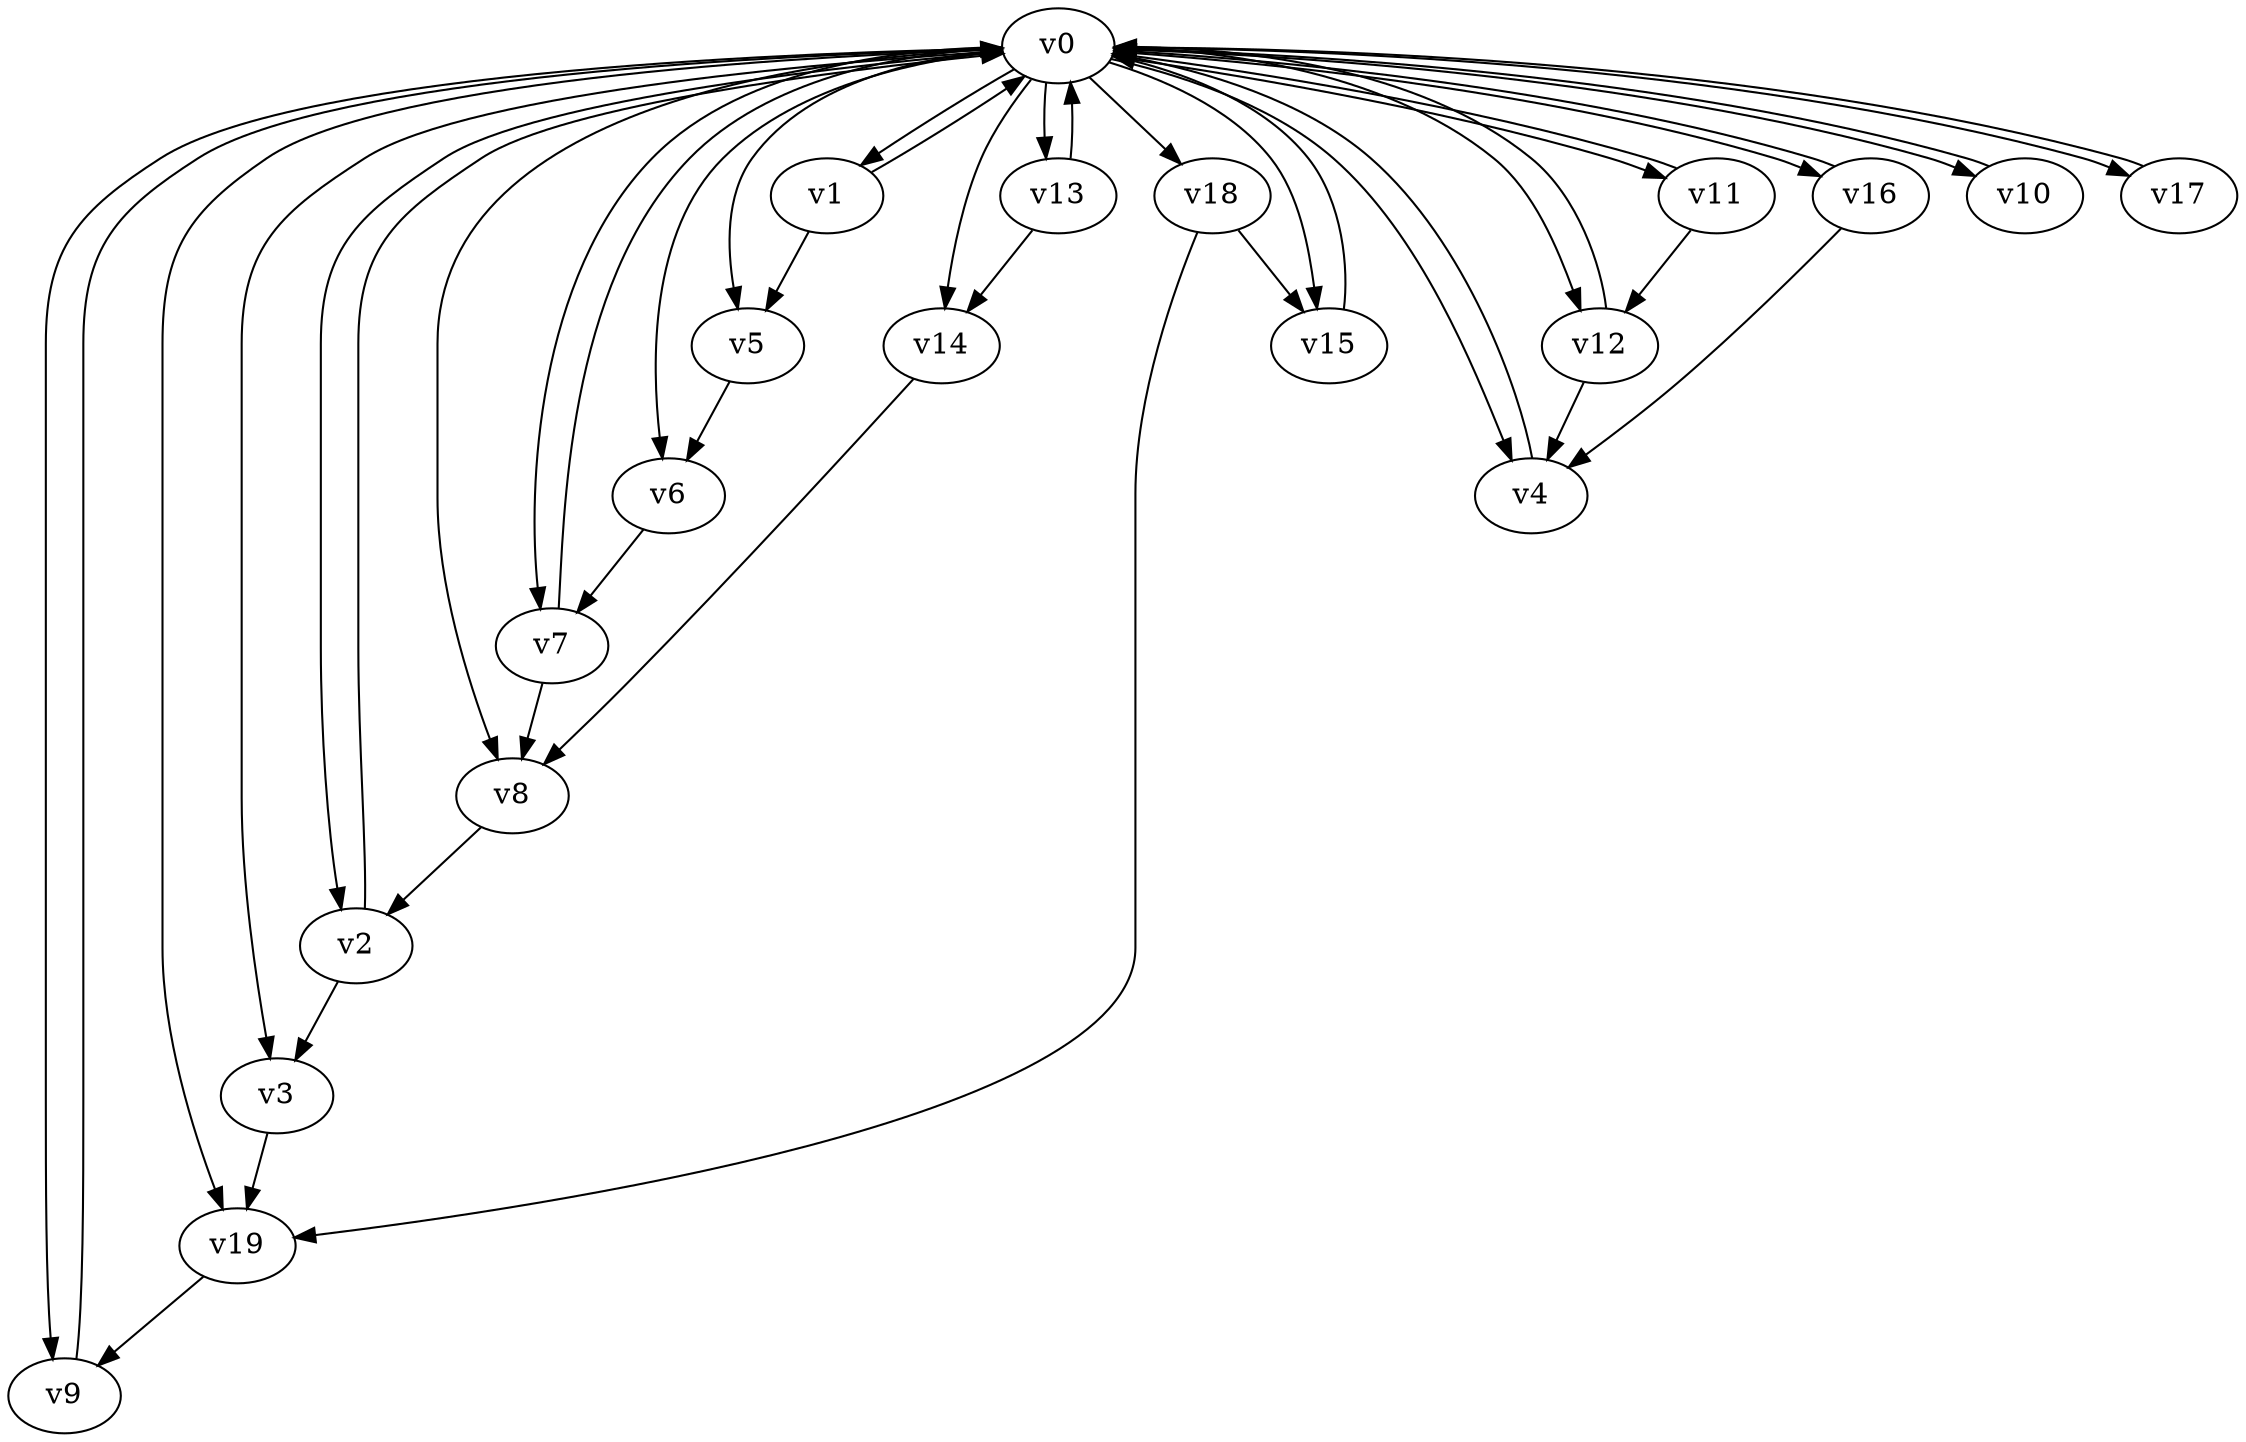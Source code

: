 digraph test019 {
    v0 [name="v0", player=1, priority=17];
    v1 [name="v1", player=1, priority=26];
    v2 [name="v2", player=0, priority=11];
    v3 [name="v3", player=0, priority=39];
    v4 [name="v4", player=0, priority=38];
    v5 [name="v5", player=0, priority=19];
    v6 [name="v6", player=0, priority=3];
    v7 [name="v7", player=1, priority=28];
    v8 [name="v8", player=1, priority=37];
    v9 [name="v9", player=1, priority=36];
    v10 [name="v10", player=0, priority=16];
    v11 [name="v11", player=0, priority=1];
    v12 [name="v12", player=1, priority=4];
    v13 [name="v13", player=1, priority=20];
    v14 [name="v14", player=0, priority=13];
    v15 [name="v15", player=0, priority=38];
    v16 [name="v16", player=1, priority=29];
    v17 [name="v17", player=1, priority=37];
    v18 [name="v18", player=1, priority=6];
    v19 [name="v19", player=1, priority=10];
    v12 -> v4;
    v4 -> v0;
    v17 -> v0;
    v0 -> v2;
    v10 -> v0;
    v0 -> v5;
    v1 -> v0;
    v0 -> v8;
    v0 -> v14;
    v16 -> v4;
    v0 -> v11;
    v0 -> v17;
    v13 -> v14;
    v12 -> v0;
    v18 -> v19;
    v5 -> v6;
    v0 -> v1;
    v0 -> v7;
    v0 -> v4;
    v0 -> v10;
    v0 -> v16;
    v16 -> v0;
    v1 -> v5;
    v0 -> v13;
    v0 -> v19;
    v7 -> v0;
    v6 -> v7;
    v18 -> v15;
    v9 -> v0;
    v11 -> v0;
    v0 -> v3;
    v2 -> v0;
    v0 -> v9;
    v13 -> v0;
    v0 -> v6;
    v0 -> v12;
    v2 -> v3;
    v15 -> v0;
    v11 -> v12;
    v0 -> v15;
    v0 -> v18;
    v7 -> v8;
    v14 -> v8;
    v19 -> v9;
    v3 -> v19;
    v8 -> v2;
}